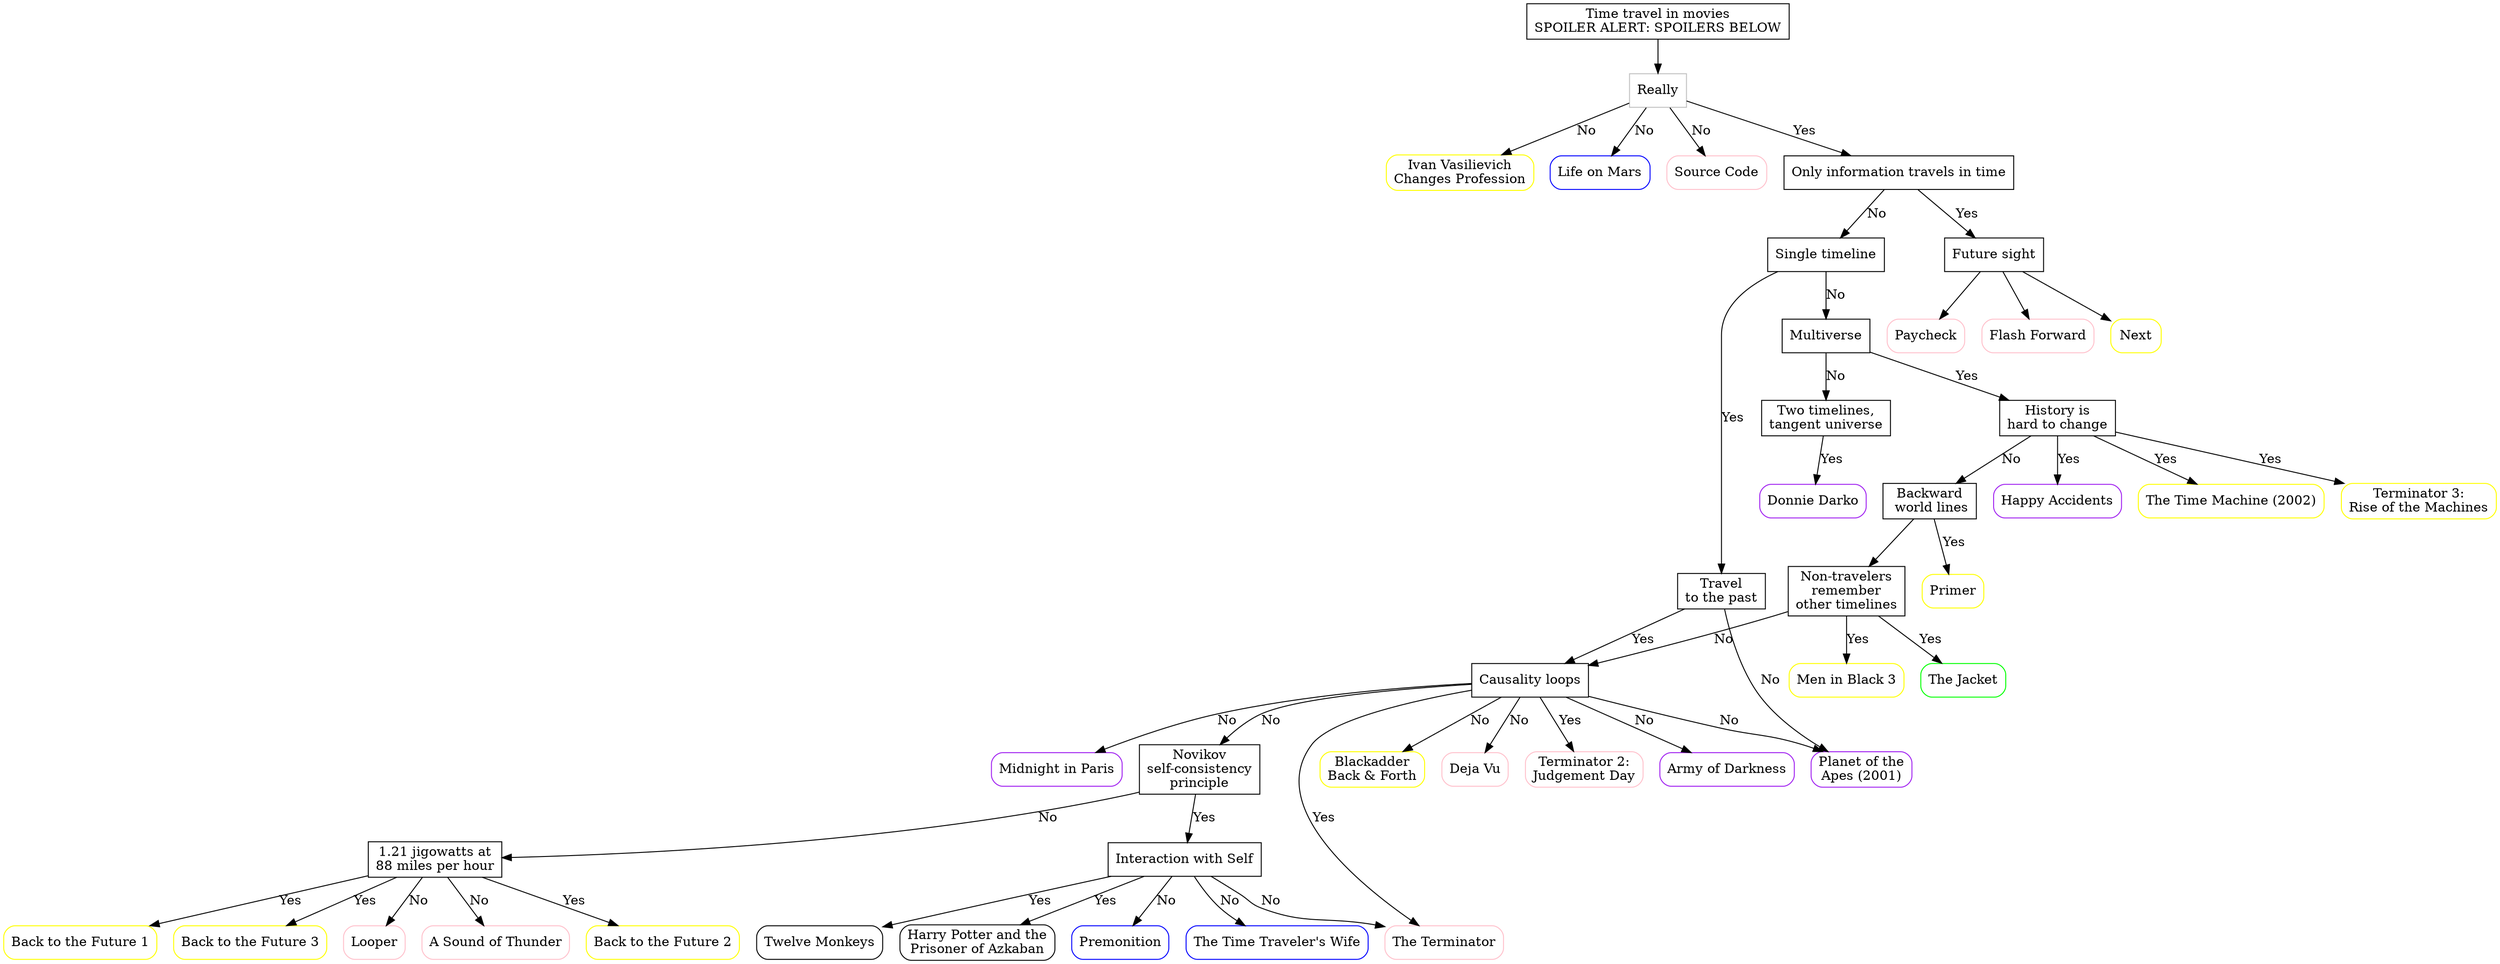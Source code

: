 digraph time_travel_movies {
	overlap=false;
	
	main [label="Time travel in movies\nSPOILER ALERT: SPOILERS BELOW",shape=box];
	really [label="Really",shape=box,color=gray];
	main -> really;
	
	m_changes_profession [label="Ivan Vasilievich\nChanges Profession",
	   color=yellow,style=rounded,shape=box];
	life_on_mars         [label="Life on Mars", color=blue, style=rounded, shape=box];
	source_code          [label="Source Code", shape=box, style=rounded, color=pink];

	really -> m_changes_profession [label=No];
	really -> life_on_mars         [label=No];
	really -> source_code          [label=No];

	only_info [label="Only information travels in time", shape=box];
	really -> only_info [label=Yes];
	
	single_timeline [label="Single timeline", shape=box];
	future_sight    [label="Future sight", shape=box];
	only_info -> single_timeline [label=No];
	only_info -> future_sight [label=Yes];

	travel_to_past [label="Travel\nto the past", shape=box];
	single_timeline -> travel_to_past [label=Yes];
	multiverse [label=Multiverse,shape=box];
	single_timeline -> multiverse [label=No];
	planet_apes [label="Planet of the\nApes \[1968\]", shape=box, style=rounded, color=brown];
	travel_to_past -> planet_apes [label=No];
	causality_loops [label="Causality loops", shape=box];
	travel_to_past -> causality_loops [label=Yes];
	army_of_dark [label="Army of Darkness",shape=box, style=rounded, color=purple];
	midnight_paris [label="Midnight in Paris",shape=box, style=rounded, color=purple];
	causality_loops -> army_of_dark   [label=No];
	causality_loops -> midnight_paris [label=No];
	novikov [label="Novikov\nself-consistency\nprinciple",shape=box];
	causality_loops -> novikov [label=No];
	
	jigowatts [label="1.21 jigowatts at\n88 miles per hour",shape=box];
	novikov -> jigowatts [label=No];
	looper  [label="Looper", shape=box, style=rounded, color=pink];
	thunder [label="A Sound of Thunder", shape=box, style=rounded, color=pink]; 
	jigowatts -> looper  [label=No];
	jigowatts -> thunder [label=No];
	
	backfuture1 [label="Back to the Future 1", shape=box, style=rounded, color=yellow];
	backfuture2 [label="Back to the Future 2", shape=box, style=rounded, color=yellow];
	backfuture3 [label="Back to the Future 3", shape=box, style=rounded, color=yellow];
	
	jigowatts -> backfuture1 [label=Yes];
	jigowatts -> backfuture2 [label=Yes];
	jigowatts -> backfuture3 [label=Yes];
	novikov -> interact_self [label=Yes];
	interact_self  [label="Interaction with Self",shape=box];
	terminator1    [label="The Terminator",shape=box,style=rounded,color=pink];
	premonition    [label="Premonition",shape=box,style=rounded,color=blue];
	time_trav_wife [label="The Time Traveler's Wife",shape=box,style=rounded,color=blue];
	interact_self -> terminator1    [label=No];
	interact_self -> premonition    [label=No];
	interact_self -> time_trav_wife [label=No];
	twelve_monkeys [label="Twelve Monkeys",shape=box,style=rounded];
	harry_azkaban [label="Harry Potter and the\nPrisoner of Azkaban",shape=box,style=rounded];
	interact_self -> twelve_monkeys [label=Yes];
	interact_self -> harry_azkaban  [label=Yes];
	two_timelines [label="Two timelines,\ntangent universe",shape=box];
	donnie_darko [label="Donnie Darko",shape=box,style=rounded,color=purple];
	history_hard [label="History is\nhard to change",shape=box];
	multiverse -> history_hard [label=Yes];
	happy_accident [label="Happy Accidents",shape=box,style=rounded,color=purple];
	time_machine   [label="The Time Machine (2002)",shape=box,style=rounded,color=yellow];
	terminator3    [label="Terminator 3:\nRise of the Machines",shape=box,style=rounded,color=yellow];
	history_hard -> happy_accident [label=Yes];
	history_hard -> terminator3 [label=Yes];
	history_hard -> time_machine [label=Yes];
	backward_worldlines [label="Backward\n world lines",shape=box];
	primer [label="Primer",shape=box,style=rounded,color=yellow];
	backward_worldlines -> primer [label=Yes];
	multiverse -> two_timelines [label=No];
	two_timelines -> donnie_darko [label=Yes];
	history_hard -> backward_worldlines [label=No];
	paycheck [label="Paycheck",shape=box,style=rounded,color=pink];
	flash_fwd [label="Flash Forward",shape=box,style=rounded,color=pink];
	next [label="Next",shape=box,style=rounded,color=yellow];
	future_sight -> next;
	future_sight -> flash_fwd;
	future_sight -> paycheck;
	non_travelers_remember [label="Non-travelers\nremember\nother timelines",shape=box];
	backward_worldlines -> non_travelers_remember;
	non_travelers_remember -> causality_loops [label=No];
	blckadder   [label="Blackadder\nBack & Forth", shape=box, style=rounded, color=Yellow];
	planet_apes [label="Planet of the\nApes (2001)",shape=box,style=rounded,color=Purple];
	deja_vu     [label="Deja Vu",shape=box,style=rounded,color=Pink];
	causality_loops -> blckadder [label=No];
	causality_loops -> planet_apes [label=No];
	causality_loops -> deja_vu [label=No];
	terminator2 [label="Terminator 2:\nJudgement Day",shape=box,style=rounded,color=Pink];
	causality_loops -> terminator1 [label=Yes];
	men_in_black_3 [label="Men in Black 3", shape=box,style=rounded,color=Yellow];
	jacket [label="The Jacket", shape=box,style=rounded,color=Green];
	non_travelers_remember -> jacket [label=Yes];
	non_travelers_remember -> men_in_black_3 [label=Yes];
	causality_loops -> terminator2 [label=Yes];
	
	
	
}
